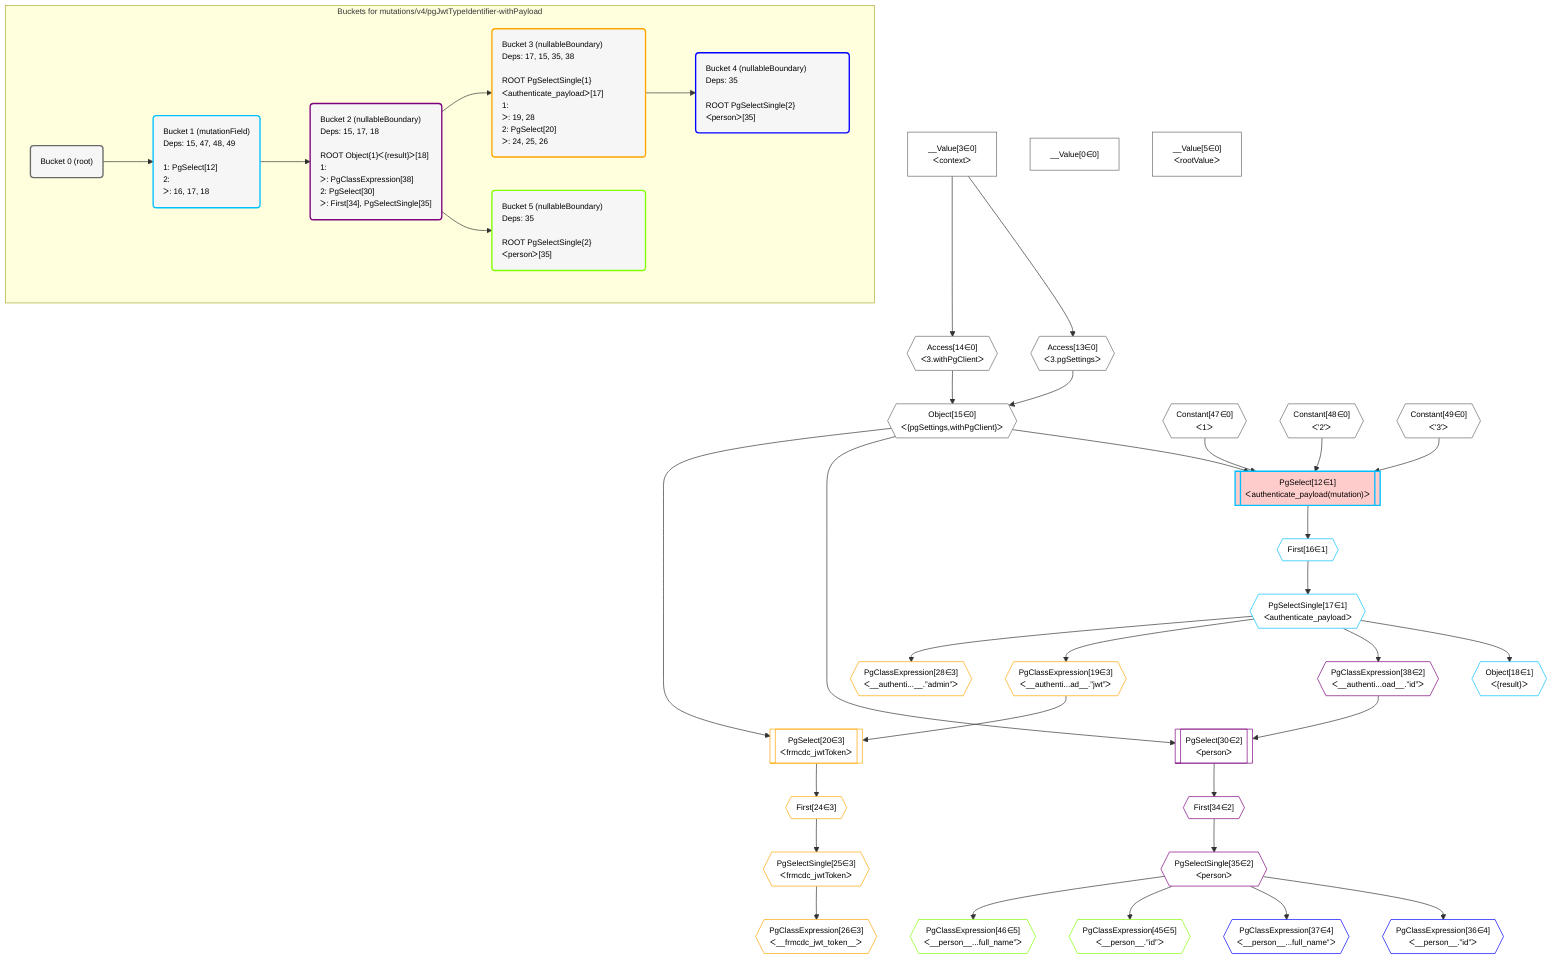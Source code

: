 %%{init: {'themeVariables': { 'fontSize': '12px'}}}%%
graph TD
    classDef path fill:#eee,stroke:#000,color:#000
    classDef plan fill:#fff,stroke-width:1px,color:#000
    classDef itemplan fill:#fff,stroke-width:2px,color:#000
    classDef unbatchedplan fill:#dff,stroke-width:1px,color:#000
    classDef sideeffectplan fill:#fcc,stroke-width:2px,color:#000
    classDef bucket fill:#f6f6f6,color:#000,stroke-width:2px,text-align:left


    %% plan dependencies
    Object15{{"Object[15∈0]<br />ᐸ{pgSettings,withPgClient}ᐳ"}}:::plan
    Access13{{"Access[13∈0]<br />ᐸ3.pgSettingsᐳ"}}:::plan
    Access14{{"Access[14∈0]<br />ᐸ3.withPgClientᐳ"}}:::plan
    Access13 & Access14 --> Object15
    __Value3["__Value[3∈0]<br />ᐸcontextᐳ"]:::plan
    __Value3 --> Access13
    __Value3 --> Access14
    __Value0["__Value[0∈0]"]:::plan
    __Value5["__Value[5∈0]<br />ᐸrootValueᐳ"]:::plan
    Constant47{{"Constant[47∈0]<br />ᐸ1ᐳ"}}:::plan
    Constant48{{"Constant[48∈0]<br />ᐸ'2'ᐳ"}}:::plan
    Constant49{{"Constant[49∈0]<br />ᐸ'3'ᐳ"}}:::plan
    PgSelect12[["PgSelect[12∈1]<br />ᐸauthenticate_payload(mutation)ᐳ"]]:::sideeffectplan
    Object15 & Constant47 & Constant48 & Constant49 --> PgSelect12
    First16{{"First[16∈1]"}}:::plan
    PgSelect12 --> First16
    PgSelectSingle17{{"PgSelectSingle[17∈1]<br />ᐸauthenticate_payloadᐳ"}}:::plan
    First16 --> PgSelectSingle17
    Object18{{"Object[18∈1]<br />ᐸ{result}ᐳ"}}:::plan
    PgSelectSingle17 --> Object18
    PgSelect30[["PgSelect[30∈2]<br />ᐸpersonᐳ"]]:::plan
    PgClassExpression38{{"PgClassExpression[38∈2]<br />ᐸ__authenti...oad__.”id”ᐳ"}}:::plan
    Object15 & PgClassExpression38 --> PgSelect30
    First34{{"First[34∈2]"}}:::plan
    PgSelect30 --> First34
    PgSelectSingle35{{"PgSelectSingle[35∈2]<br />ᐸpersonᐳ"}}:::plan
    First34 --> PgSelectSingle35
    PgSelectSingle17 --> PgClassExpression38
    PgSelect20[["PgSelect[20∈3]<br />ᐸfrmcdc_jwtTokenᐳ"]]:::plan
    PgClassExpression19{{"PgClassExpression[19∈3]<br />ᐸ__authenti...ad__.”jwt”ᐳ"}}:::plan
    Object15 & PgClassExpression19 --> PgSelect20
    PgSelectSingle17 --> PgClassExpression19
    First24{{"First[24∈3]"}}:::plan
    PgSelect20 --> First24
    PgSelectSingle25{{"PgSelectSingle[25∈3]<br />ᐸfrmcdc_jwtTokenᐳ"}}:::plan
    First24 --> PgSelectSingle25
    PgClassExpression26{{"PgClassExpression[26∈3]<br />ᐸ__frmcdc_jwt_token__ᐳ"}}:::plan
    PgSelectSingle25 --> PgClassExpression26
    PgClassExpression28{{"PgClassExpression[28∈3]<br />ᐸ__authenti...__.”admin”ᐳ"}}:::plan
    PgSelectSingle17 --> PgClassExpression28
    PgClassExpression36{{"PgClassExpression[36∈4]<br />ᐸ__person__.”id”ᐳ"}}:::plan
    PgSelectSingle35 --> PgClassExpression36
    PgClassExpression37{{"PgClassExpression[37∈4]<br />ᐸ__person__...full_name”ᐳ"}}:::plan
    PgSelectSingle35 --> PgClassExpression37
    PgClassExpression45{{"PgClassExpression[45∈5]<br />ᐸ__person__.”id”ᐳ"}}:::plan
    PgSelectSingle35 --> PgClassExpression45
    PgClassExpression46{{"PgClassExpression[46∈5]<br />ᐸ__person__...full_name”ᐳ"}}:::plan
    PgSelectSingle35 --> PgClassExpression46

    %% define steps

    subgraph "Buckets for mutations/v4/pgJwtTypeIdentifier-withPayload"
    Bucket0("Bucket 0 (root)"):::bucket
    classDef bucket0 stroke:#696969
    class Bucket0,__Value0,__Value3,__Value5,Access13,Access14,Object15,Constant47,Constant48,Constant49 bucket0
    Bucket1("Bucket 1 (mutationField)<br />Deps: 15, 47, 48, 49<br /><br />1: PgSelect[12]<br />2: <br />ᐳ: 16, 17, 18"):::bucket
    classDef bucket1 stroke:#00bfff
    class Bucket1,PgSelect12,First16,PgSelectSingle17,Object18 bucket1
    Bucket2("Bucket 2 (nullableBoundary)<br />Deps: 15, 17, 18<br /><br />ROOT Object{1}ᐸ{result}ᐳ[18]<br />1: <br />ᐳ: PgClassExpression[38]<br />2: PgSelect[30]<br />ᐳ: First[34], PgSelectSingle[35]"):::bucket
    classDef bucket2 stroke:#7f007f
    class Bucket2,PgSelect30,First34,PgSelectSingle35,PgClassExpression38 bucket2
    Bucket3("Bucket 3 (nullableBoundary)<br />Deps: 17, 15, 35, 38<br /><br />ROOT PgSelectSingle{1}ᐸauthenticate_payloadᐳ[17]<br />1: <br />ᐳ: 19, 28<br />2: PgSelect[20]<br />ᐳ: 24, 25, 26"):::bucket
    classDef bucket3 stroke:#ffa500
    class Bucket3,PgClassExpression19,PgSelect20,First24,PgSelectSingle25,PgClassExpression26,PgClassExpression28 bucket3
    Bucket4("Bucket 4 (nullableBoundary)<br />Deps: 35<br /><br />ROOT PgSelectSingle{2}ᐸpersonᐳ[35]"):::bucket
    classDef bucket4 stroke:#0000ff
    class Bucket4,PgClassExpression36,PgClassExpression37 bucket4
    Bucket5("Bucket 5 (nullableBoundary)<br />Deps: 35<br /><br />ROOT PgSelectSingle{2}ᐸpersonᐳ[35]"):::bucket
    classDef bucket5 stroke:#7fff00
    class Bucket5,PgClassExpression45,PgClassExpression46 bucket5
    Bucket0 --> Bucket1
    Bucket1 --> Bucket2
    Bucket2 --> Bucket3 & Bucket5
    Bucket3 --> Bucket4
    end